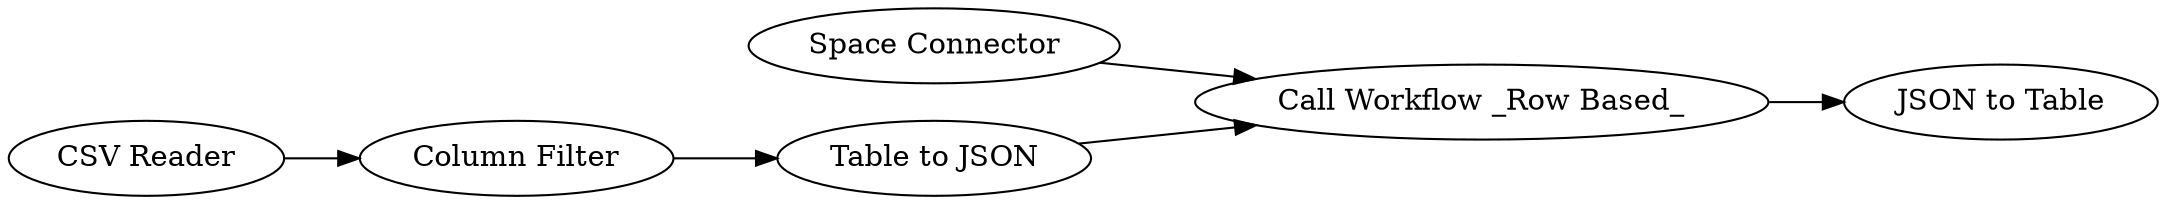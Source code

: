 digraph {
	7 -> 5
	4 -> 5
	3 -> 4
	5 -> 6
	1 -> 3
	5 [label="Call Workflow _Row Based_"]
	1 [label="CSV Reader"]
	7 [label="Space Connector"]
	4 [label="Table to JSON"]
	6 [label="JSON to Table"]
	3 [label="Column Filter"]
	rankdir=LR
}
